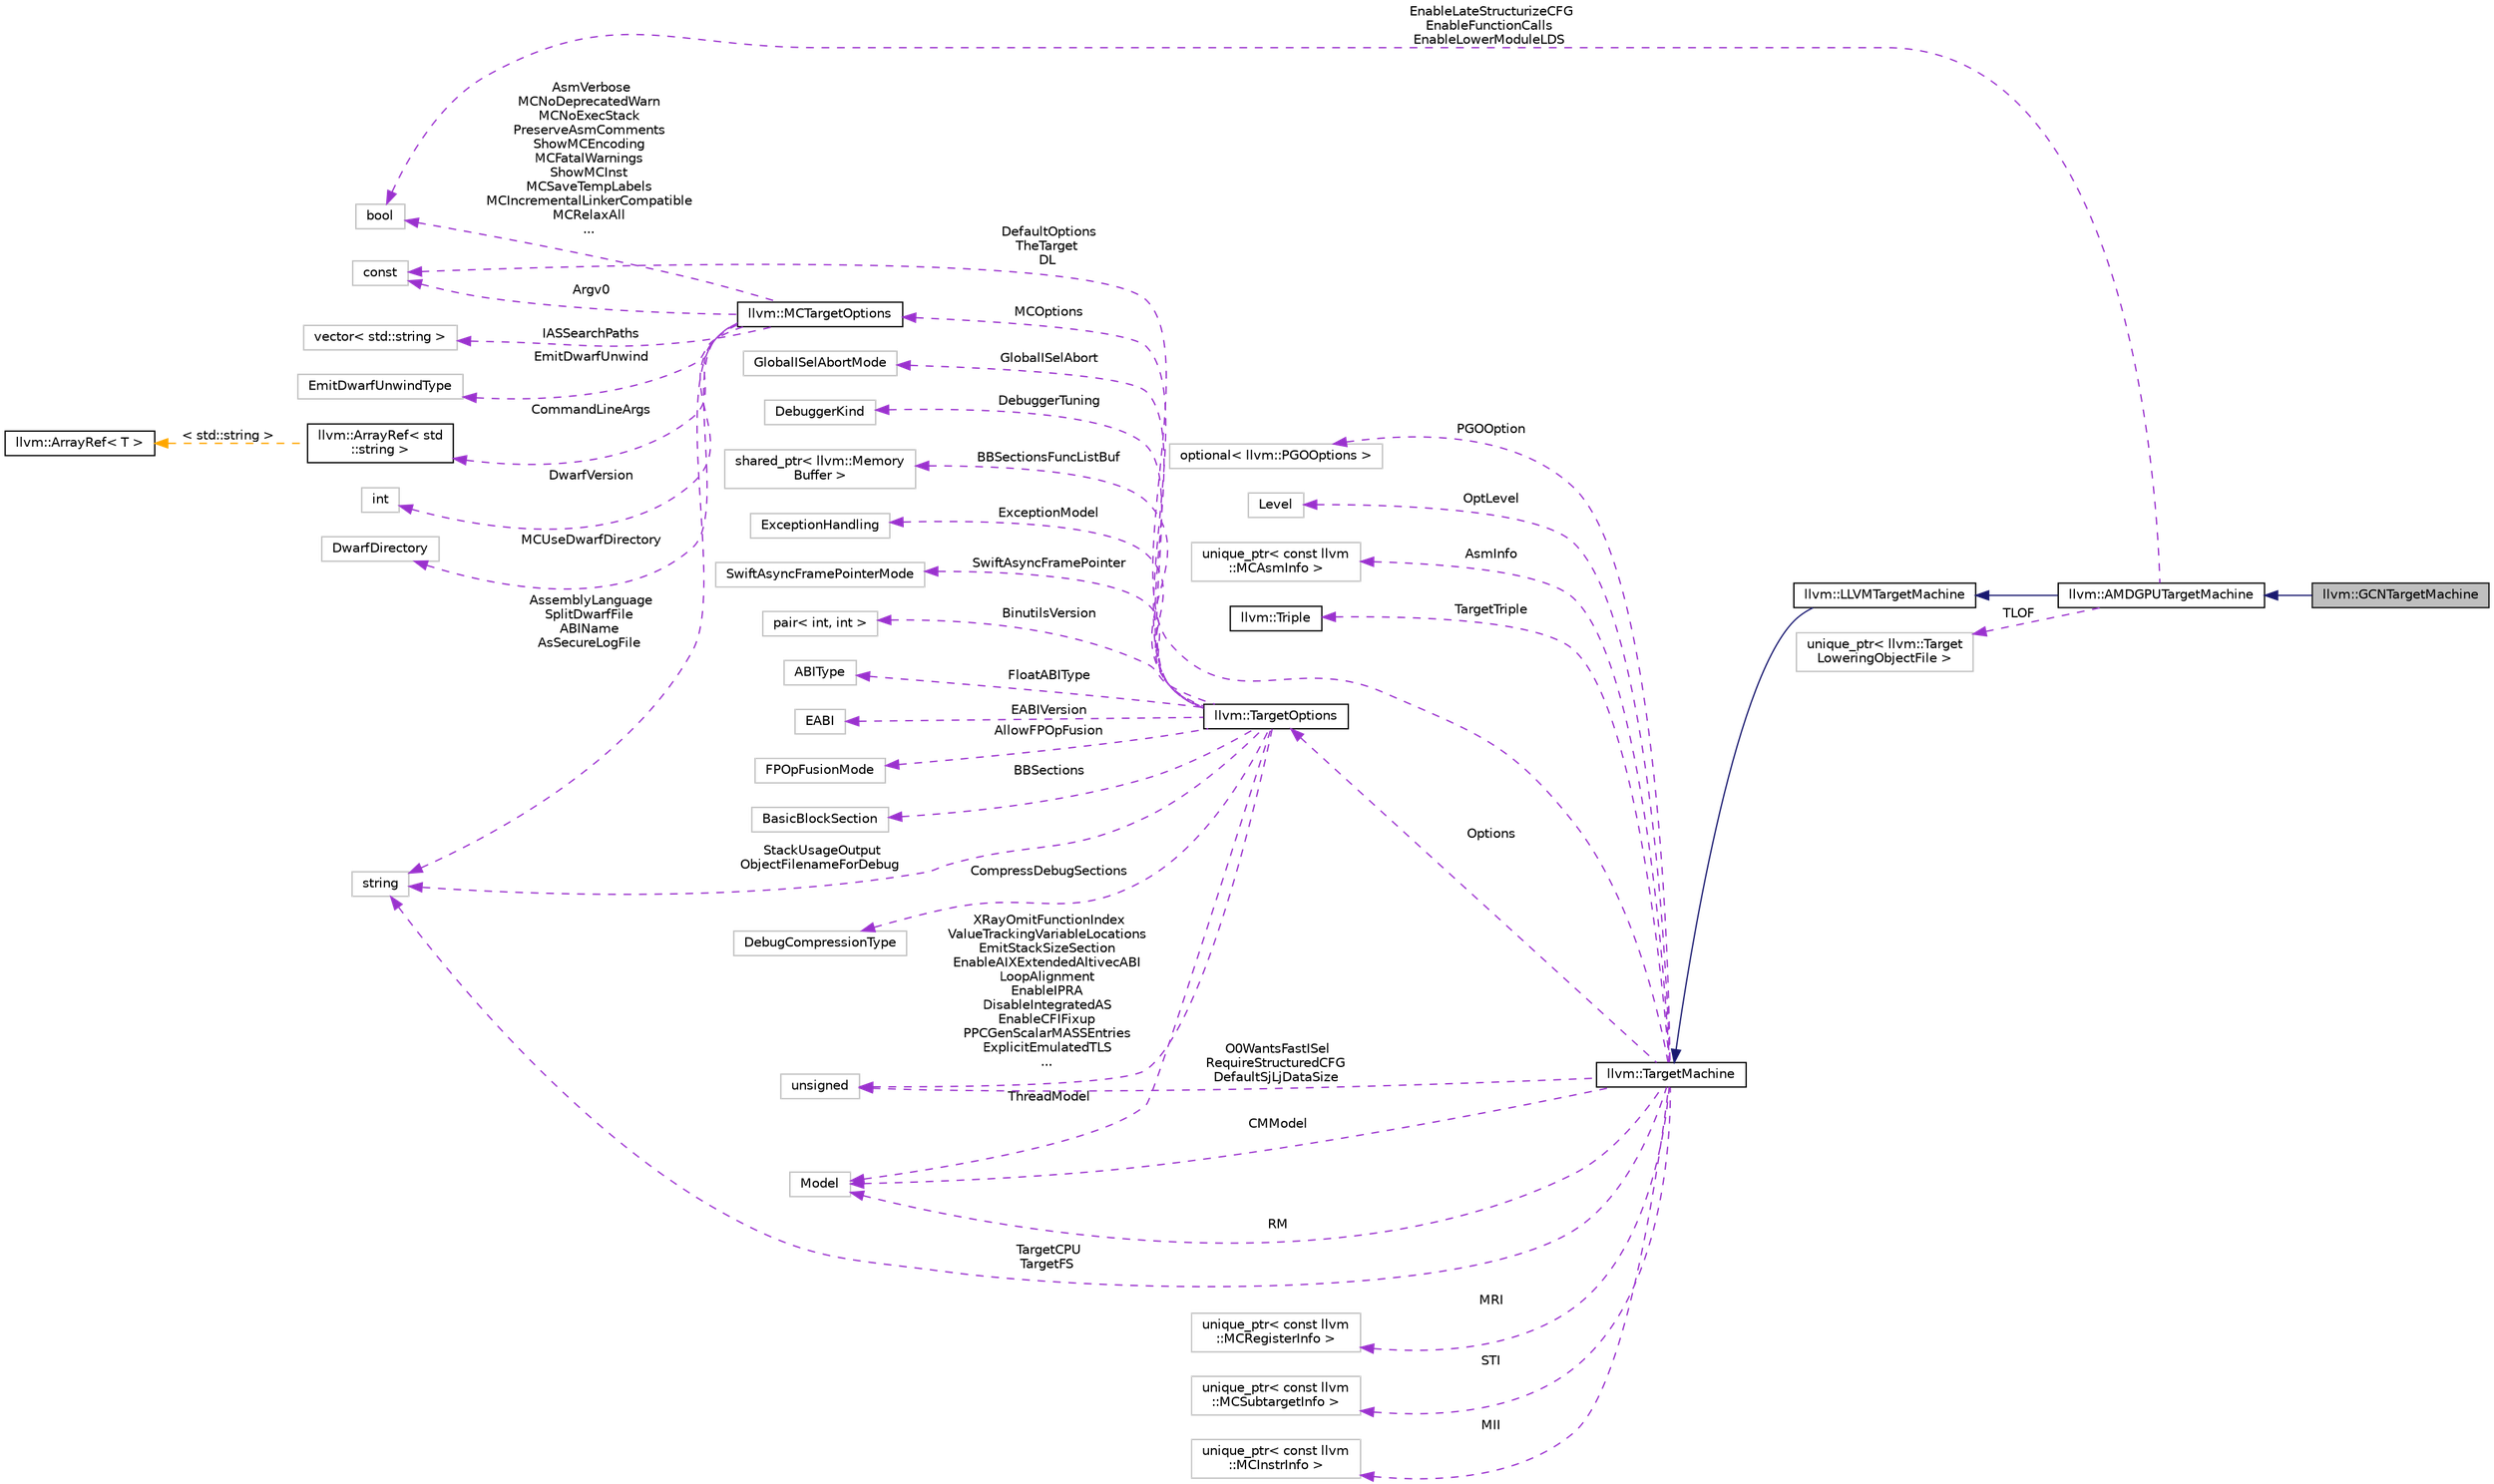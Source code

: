 digraph "llvm::GCNTargetMachine"
{
 // LATEX_PDF_SIZE
  bgcolor="transparent";
  edge [fontname="Helvetica",fontsize="10",labelfontname="Helvetica",labelfontsize="10"];
  node [fontname="Helvetica",fontsize="10",shape=record];
  rankdir="LR";
  Node1 [label="llvm::GCNTargetMachine",height=0.2,width=0.4,color="black", fillcolor="grey75", style="filled", fontcolor="black",tooltip=" "];
  Node2 -> Node1 [dir="back",color="midnightblue",fontsize="10",style="solid",fontname="Helvetica"];
  Node2 [label="llvm::AMDGPUTargetMachine",height=0.2,width=0.4,color="black",URL="$classllvm_1_1AMDGPUTargetMachine.html",tooltip=" "];
  Node3 -> Node2 [dir="back",color="midnightblue",fontsize="10",style="solid",fontname="Helvetica"];
  Node3 [label="llvm::LLVMTargetMachine",height=0.2,width=0.4,color="black",URL="$classllvm_1_1LLVMTargetMachine.html",tooltip="This class describes a target machine that is implemented with the LLVM target-independent code gener..."];
  Node4 -> Node3 [dir="back",color="midnightblue",fontsize="10",style="solid",fontname="Helvetica"];
  Node4 [label="llvm::TargetMachine",height=0.2,width=0.4,color="black",URL="$classllvm_1_1TargetMachine.html",tooltip="Primary interface to the complete machine description for the target machine."];
  Node5 -> Node4 [dir="back",color="darkorchid3",fontsize="10",style="dashed",label=" Options" ,fontname="Helvetica"];
  Node5 [label="llvm::TargetOptions",height=0.2,width=0.4,color="black",URL="$classllvm_1_1TargetOptions.html",tooltip=" "];
  Node6 -> Node5 [dir="back",color="darkorchid3",fontsize="10",style="dashed",label=" SwiftAsyncFramePointer" ,fontname="Helvetica"];
  Node6 [label="SwiftAsyncFramePointerMode",height=0.2,width=0.4,color="grey75",tooltip=" "];
  Node7 -> Node5 [dir="back",color="darkorchid3",fontsize="10",style="dashed",label=" BinutilsVersion" ,fontname="Helvetica"];
  Node7 [label="pair\< int, int \>",height=0.2,width=0.4,color="grey75",tooltip=" "];
  Node8 -> Node5 [dir="back",color="darkorchid3",fontsize="10",style="dashed",label=" FloatABIType" ,fontname="Helvetica"];
  Node8 [label="ABIType",height=0.2,width=0.4,color="grey75",tooltip=" "];
  Node9 -> Node5 [dir="back",color="darkorchid3",fontsize="10",style="dashed",label=" EABIVersion" ,fontname="Helvetica"];
  Node9 [label="EABI",height=0.2,width=0.4,color="grey75",tooltip=" "];
  Node10 -> Node5 [dir="back",color="darkorchid3",fontsize="10",style="dashed",label=" ThreadModel" ,fontname="Helvetica"];
  Node10 [label="Model",height=0.2,width=0.4,color="grey75",tooltip=" "];
  Node11 -> Node5 [dir="back",color="darkorchid3",fontsize="10",style="dashed",label=" AllowFPOpFusion" ,fontname="Helvetica"];
  Node11 [label="FPOpFusionMode",height=0.2,width=0.4,color="grey75",tooltip=" "];
  Node12 -> Node5 [dir="back",color="darkorchid3",fontsize="10",style="dashed",label=" BBSections" ,fontname="Helvetica"];
  Node12 [label="BasicBlockSection",height=0.2,width=0.4,color="grey75",tooltip=" "];
  Node13 -> Node5 [dir="back",color="darkorchid3",fontsize="10",style="dashed",label=" CompressDebugSections" ,fontname="Helvetica"];
  Node13 [label="DebugCompressionType",height=0.2,width=0.4,color="grey75",tooltip=" "];
  Node14 -> Node5 [dir="back",color="darkorchid3",fontsize="10",style="dashed",label=" MCOptions" ,fontname="Helvetica"];
  Node14 [label="llvm::MCTargetOptions",height=0.2,width=0.4,color="black",URL="$classllvm_1_1MCTargetOptions.html",tooltip=" "];
  Node15 -> Node14 [dir="back",color="darkorchid3",fontsize="10",style="dashed",label=" MCUseDwarfDirectory" ,fontname="Helvetica"];
  Node15 [label="DwarfDirectory",height=0.2,width=0.4,color="grey75",tooltip=" "];
  Node16 -> Node14 [dir="back",color="darkorchid3",fontsize="10",style="dashed",label=" IASSearchPaths" ,fontname="Helvetica"];
  Node16 [label="vector\< std::string \>",height=0.2,width=0.4,color="grey75",tooltip=" "];
  Node17 -> Node14 [dir="back",color="darkorchid3",fontsize="10",style="dashed",label=" EmitDwarfUnwind" ,fontname="Helvetica"];
  Node17 [label="EmitDwarfUnwindType",height=0.2,width=0.4,color="grey75",tooltip=" "];
  Node18 -> Node14 [dir="back",color="darkorchid3",fontsize="10",style="dashed",label=" CommandLineArgs" ,fontname="Helvetica"];
  Node18 [label="llvm::ArrayRef\< std\l::string \>",height=0.2,width=0.4,color="black",URL="$classllvm_1_1ArrayRef.html",tooltip=" "];
  Node19 -> Node18 [dir="back",color="orange",fontsize="10",style="dashed",label=" \< std::string \>" ,fontname="Helvetica"];
  Node19 [label="llvm::ArrayRef\< T \>",height=0.2,width=0.4,color="black",URL="$classllvm_1_1ArrayRef.html",tooltip="ArrayRef - Represent a constant reference to an array (0 or more elements consecutively in memory),..."];
  Node20 -> Node14 [dir="back",color="darkorchid3",fontsize="10",style="dashed",label=" DwarfVersion" ,fontname="Helvetica"];
  Node20 [label="int",height=0.2,width=0.4,color="grey75",tooltip=" "];
  Node21 -> Node14 [dir="back",color="darkorchid3",fontsize="10",style="dashed",label=" AssemblyLanguage\nSplitDwarfFile\nABIName\nAsSecureLogFile" ,fontname="Helvetica"];
  Node21 [label="string",height=0.2,width=0.4,color="grey75",tooltip=" "];
  Node22 -> Node14 [dir="back",color="darkorchid3",fontsize="10",style="dashed",label=" AsmVerbose\nMCNoDeprecatedWarn\nMCNoExecStack\nPreserveAsmComments\nShowMCEncoding\nMCFatalWarnings\nShowMCInst\nMCSaveTempLabels\nMCIncrementalLinkerCompatible\nMCRelaxAll\n..." ,fontname="Helvetica"];
  Node22 [label="bool",height=0.2,width=0.4,color="grey75",tooltip=" "];
  Node23 -> Node14 [dir="back",color="darkorchid3",fontsize="10",style="dashed",label=" Argv0" ,fontname="Helvetica"];
  Node23 [label="const",height=0.2,width=0.4,color="grey75",tooltip=" "];
  Node24 -> Node5 [dir="back",color="darkorchid3",fontsize="10",style="dashed",label=" GlobalISelAbort" ,fontname="Helvetica"];
  Node24 [label="GlobalISelAbortMode",height=0.2,width=0.4,color="grey75",tooltip=" "];
  Node25 -> Node5 [dir="back",color="darkorchid3",fontsize="10",style="dashed",label=" DebuggerTuning" ,fontname="Helvetica"];
  Node25 [label="DebuggerKind",height=0.2,width=0.4,color="grey75",tooltip=" "];
  Node21 -> Node5 [dir="back",color="darkorchid3",fontsize="10",style="dashed",label=" StackUsageOutput\nObjectFilenameForDebug" ,fontname="Helvetica"];
  Node26 -> Node5 [dir="back",color="darkorchid3",fontsize="10",style="dashed",label=" BBSectionsFuncListBuf" ,fontname="Helvetica"];
  Node26 [label="shared_ptr\< llvm::Memory\lBuffer \>",height=0.2,width=0.4,color="grey75",tooltip=" "];
  Node27 -> Node5 [dir="back",color="darkorchid3",fontsize="10",style="dashed",label=" XRayOmitFunctionIndex\nValueTrackingVariableLocations\nEmitStackSizeSection\nEnableAIXExtendedAltivecABI\nLoopAlignment\nEnableIPRA\nDisableIntegratedAS\nEnableCFIFixup\nPPCGenScalarMASSEntries\nExplicitEmulatedTLS\n..." ,fontname="Helvetica"];
  Node27 [label="unsigned",height=0.2,width=0.4,color="grey75",tooltip=" "];
  Node28 -> Node5 [dir="back",color="darkorchid3",fontsize="10",style="dashed",label=" ExceptionModel" ,fontname="Helvetica"];
  Node28 [label="ExceptionHandling",height=0.2,width=0.4,color="grey75",tooltip=" "];
  Node29 -> Node4 [dir="back",color="darkorchid3",fontsize="10",style="dashed",label=" MRI" ,fontname="Helvetica"];
  Node29 [label="unique_ptr\< const llvm\l::MCRegisterInfo \>",height=0.2,width=0.4,color="grey75",tooltip=" "];
  Node30 -> Node4 [dir="back",color="darkorchid3",fontsize="10",style="dashed",label=" STI" ,fontname="Helvetica"];
  Node30 [label="unique_ptr\< const llvm\l::MCSubtargetInfo \>",height=0.2,width=0.4,color="grey75",tooltip=" "];
  Node31 -> Node4 [dir="back",color="darkorchid3",fontsize="10",style="dashed",label=" MII" ,fontname="Helvetica"];
  Node31 [label="unique_ptr\< const llvm\l::MCInstrInfo \>",height=0.2,width=0.4,color="grey75",tooltip=" "];
  Node10 -> Node4 [dir="back",color="darkorchid3",fontsize="10",style="dashed",label=" RM" ,fontname="Helvetica"];
  Node32 -> Node4 [dir="back",color="darkorchid3",fontsize="10",style="dashed",label=" PGOOption" ,fontname="Helvetica"];
  Node32 [label="optional\< llvm::PGOOptions \>",height=0.2,width=0.4,color="grey75",tooltip=" "];
  Node33 -> Node4 [dir="back",color="darkorchid3",fontsize="10",style="dashed",label=" OptLevel" ,fontname="Helvetica"];
  Node33 [label="Level",height=0.2,width=0.4,color="grey75",tooltip=" "];
  Node21 -> Node4 [dir="back",color="darkorchid3",fontsize="10",style="dashed",label=" TargetCPU\nTargetFS" ,fontname="Helvetica"];
  Node34 -> Node4 [dir="back",color="darkorchid3",fontsize="10",style="dashed",label=" AsmInfo" ,fontname="Helvetica"];
  Node34 [label="unique_ptr\< const llvm\l::MCAsmInfo \>",height=0.2,width=0.4,color="grey75",tooltip=" "];
  Node10 -> Node4 [dir="back",color="darkorchid3",fontsize="10",style="dashed",label=" CMModel" ,fontname="Helvetica"];
  Node35 -> Node4 [dir="back",color="darkorchid3",fontsize="10",style="dashed",label=" TargetTriple" ,fontname="Helvetica"];
  Node35 [label="llvm::Triple",height=0.2,width=0.4,color="black",URL="$classllvm_1_1Triple.html",tooltip="Triple - Helper class for working with autoconf configuration names."];
  Node27 -> Node4 [dir="back",color="darkorchid3",fontsize="10",style="dashed",label=" O0WantsFastISel\nRequireStructuredCFG\nDefaultSjLjDataSize" ,fontname="Helvetica"];
  Node23 -> Node4 [dir="back",color="darkorchid3",fontsize="10",style="dashed",label=" DefaultOptions\nTheTarget\nDL" ,fontname="Helvetica"];
  Node22 -> Node2 [dir="back",color="darkorchid3",fontsize="10",style="dashed",label=" EnableLateStructurizeCFG\nEnableFunctionCalls\nEnableLowerModuleLDS" ,fontname="Helvetica"];
  Node36 -> Node2 [dir="back",color="darkorchid3",fontsize="10",style="dashed",label=" TLOF" ,fontname="Helvetica"];
  Node36 [label="unique_ptr\< llvm::Target\lLoweringObjectFile \>",height=0.2,width=0.4,color="grey75",tooltip=" "];
}

